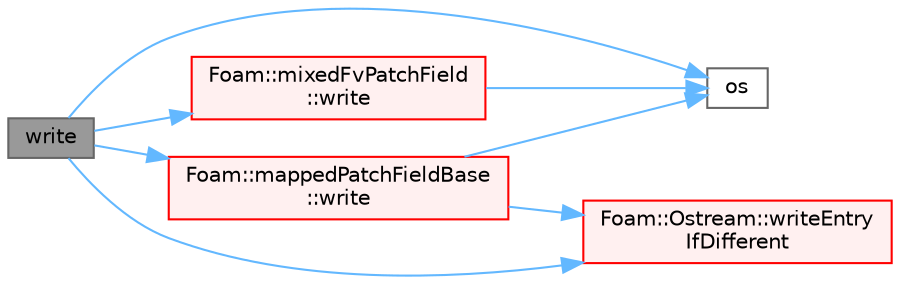 digraph "write"
{
 // LATEX_PDF_SIZE
  bgcolor="transparent";
  edge [fontname=Helvetica,fontsize=10,labelfontname=Helvetica,labelfontsize=10];
  node [fontname=Helvetica,fontsize=10,shape=box,height=0.2,width=0.4];
  rankdir="LR";
  Node1 [id="Node000001",label="write",height=0.2,width=0.4,color="gray40", fillcolor="grey60", style="filled", fontcolor="black",tooltip=" "];
  Node1 -> Node2 [id="edge1_Node000001_Node000002",color="steelblue1",style="solid",tooltip=" "];
  Node2 [id="Node000002",label="os",height=0.2,width=0.4,color="grey40", fillcolor="white", style="filled",URL="$faMeshWriteEdgesOBJ_8H.html#abea05d50bd7259b44f2002c0382ba13e",tooltip=" "];
  Node1 -> Node3 [id="edge2_Node000001_Node000003",color="steelblue1",style="solid",tooltip=" "];
  Node3 [id="Node000003",label="Foam::mixedFvPatchField\l::write",height=0.2,width=0.4,color="red", fillcolor="#FFF0F0", style="filled",URL="$classFoam_1_1mixedFvPatchField.html#a293fdfec8bdfbd5c3913ab4c9f3454ff",tooltip=" "];
  Node3 -> Node2 [id="edge3_Node000003_Node000002",color="steelblue1",style="solid",tooltip=" "];
  Node1 -> Node18 [id="edge4_Node000001_Node000018",color="steelblue1",style="solid",tooltip=" "];
  Node18 [id="Node000018",label="Foam::mappedPatchFieldBase\l::write",height=0.2,width=0.4,color="red", fillcolor="#FFF0F0", style="filled",URL="$classFoam_1_1mappedPatchFieldBase.html#a78cec3e4ecac4a89a3ad8d38f2ad21f5",tooltip=" "];
  Node18 -> Node2 [id="edge5_Node000018_Node000002",color="steelblue1",style="solid",tooltip=" "];
  Node18 -> Node19 [id="edge6_Node000018_Node000019",color="steelblue1",style="solid",tooltip=" "];
  Node19 [id="Node000019",label="Foam::Ostream::writeEntry\lIfDifferent",height=0.2,width=0.4,color="red", fillcolor="#FFF0F0", style="filled",URL="$classFoam_1_1Ostream.html#a879501af367d0fbf69ea33f88464bc93",tooltip=" "];
  Node1 -> Node19 [id="edge7_Node000001_Node000019",color="steelblue1",style="solid",tooltip=" "];
}
